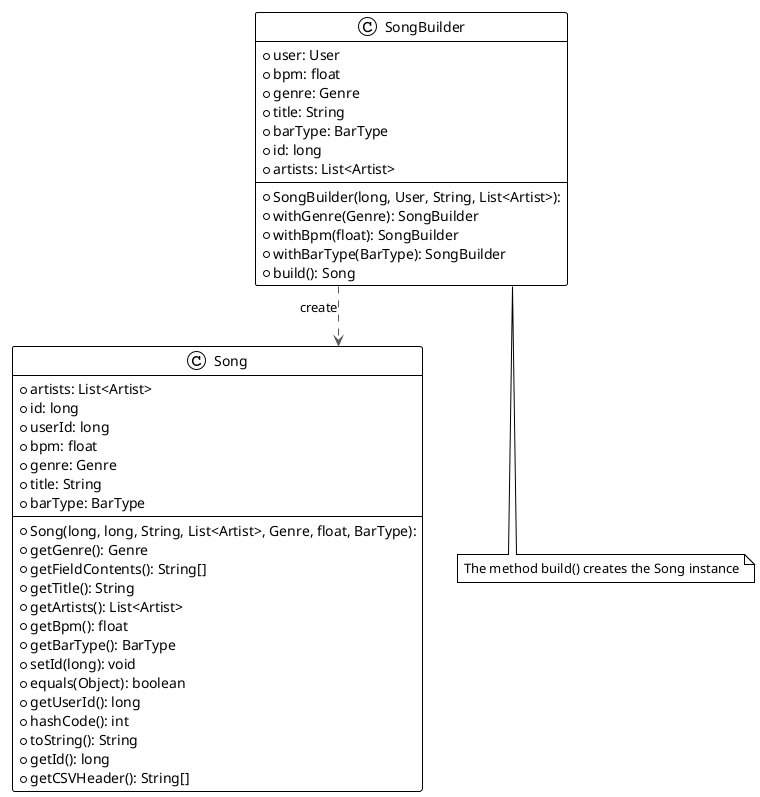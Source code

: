 @startuml

!theme plain
top to bottom direction
skinparam linetype ortho

class Song {
  + Song(long, long, String, List<Artist>, Genre, float, BarType): 
  + artists: List<Artist>
  + id: long
  + userId: long
  + bpm: float
  + genre: Genre
  + title: String
  + barType: BarType
  + getGenre(): Genre
  + getFieldContents(): String[]
  + getTitle(): String
  + getArtists(): List<Artist>
  + getBpm(): float
  + getBarType(): BarType
  + setId(long): void
  + equals(Object): boolean
  + getUserId(): long
  + hashCode(): int
  + toString(): String
  + getId(): long
  + getCSVHeader(): String[]
}
class SongBuilder {
  + SongBuilder(long, User, String, List<Artist>): 
  + user: User
  + bpm: float
  + genre: Genre
  + title: String
  + barType: BarType
  + id: long
  + artists: List<Artist>
  + withGenre(Genre): SongBuilder
  + withBpm(float): SongBuilder
  + withBarType(BarType): SongBuilder
  + build(): Song
}
note "The method build() creates the Song instance" as note2      

SongBuilder  -[#595959,dashed]-  note2       
SongBuilder  -[#595959,dashed]->  Song        : "«create»"
@enduml
